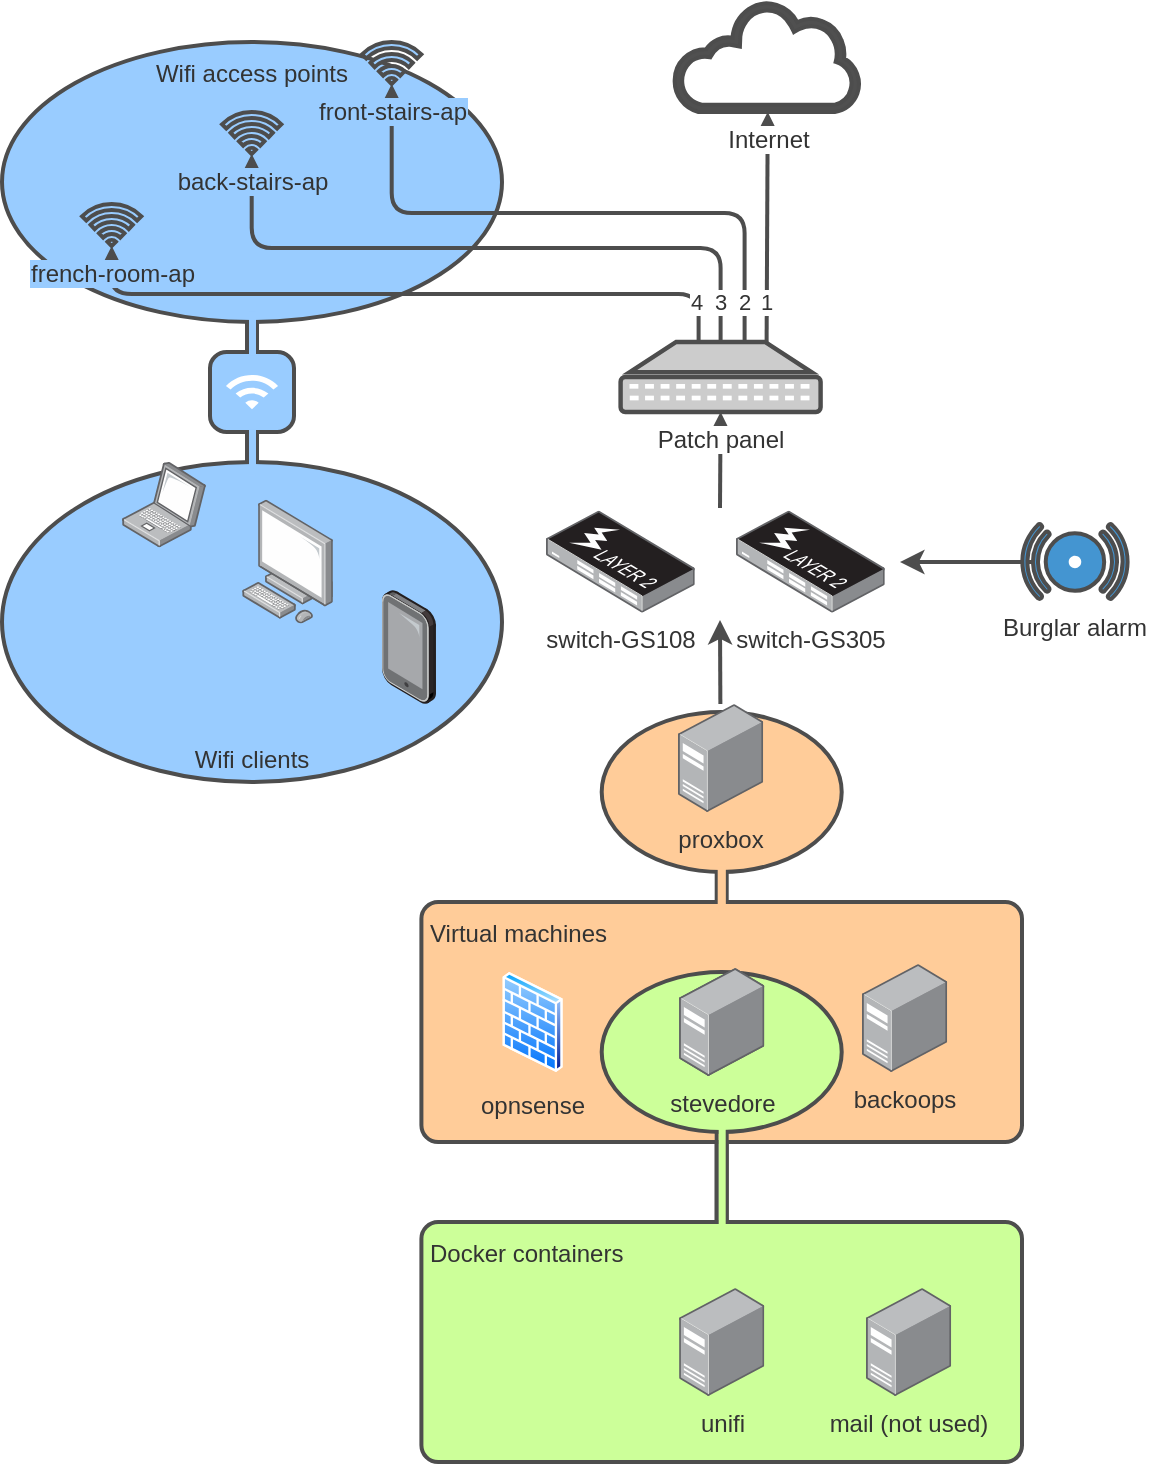 <mxfile scale="1" border="20">
    <diagram id="A1W05tb5E-x1zZGbUSat" name="Page-1">
        <mxGraphModel dx="779" dy="297" grid="0" gridSize="10" guides="1" tooltips="1" connect="1" arrows="1" fold="1" page="1" pageScale="1" pageWidth="827" pageHeight="1169" background="#ffffff" math="0" shadow="0">
            <root>
                <mxCell id="0"/>
                <mxCell id="1" parent="0"/>
                <mxCell id="70" value="" style="shape=link;endArrow=classic;html=1;shadow=0;labelBackgroundColor=#FFFFFF;strokeColor=#4D4D4D;strokeWidth=2;fontColor=#333333;sourcePerimeterSpacing=0;fillColor=#CCFF99;targetPerimeterSpacing=0;endSize=6;rounded=1;exitX=0.5;exitY=0;exitDx=0;exitDy=0;entryX=0.5;entryY=1;entryDx=0;entryDy=0;" parent="1" source="44" target="48" edge="1">
                    <mxGeometry width="50" height="50" relative="1" as="geometry">
                        <mxPoint x="164.7" y="211" as="sourcePoint"/>
                        <mxPoint x="164.7" y="196" as="targetPoint"/>
                    </mxGeometry>
                </mxCell>
                <mxCell id="63" value="" style="edgeStyle=none;shape=link;rounded=1;html=1;shadow=0;labelBackgroundColor=#FFFFFF;strokeColor=#4D4D4D;strokeWidth=2;fontColor=#333333;endArrow=none;endFill=0;endSize=6;sourcePerimeterSpacing=0;targetPerimeterSpacing=0;fillColor=#CCFF99;" parent="1" source="27" target="34" edge="1">
                    <mxGeometry relative="1" as="geometry"/>
                </mxCell>
                <mxCell id="27" value="Virtual machines" style="rounded=1;whiteSpace=wrap;html=1;labelPosition=center;verticalLabelPosition=middle;align=left;verticalAlign=top;arcSize=7;spacingTop=2;spacingLeft=2;fillColor=#FFCC99;fontColor=#333333;labelBackgroundColor=#FFCC99;strokeColor=#4D4D4D;strokeWidth=2;spacingBottom=2;spacingRight=2;points=[[0,0,0,0,0],[0,0.25,0,0,0],[0,0.5,0,0,0],[0,0.75,0,0,0],[0,1,0,0,0],[0.25,0,0,0,0],[0.25,1,0,0,0],[0.5,0,0,0,0],[0.5,0.04,0,0,0],[0.5,1,0,0,0],[0.75,0,0,0,0],[0.75,1,0,0,0],[1,0,0,0,0],[1,0.25,0,0,0],[1,0.5,0,0,0],[1,0.75,0,0,0],[1,1,0,0,0]];" parent="1" vertex="1">
                    <mxGeometry x="249.7" y="480" width="300.3" height="120" as="geometry"/>
                </mxCell>
                <mxCell id="57" value="" style="ellipse;whiteSpace=wrap;html=1;labelBackgroundColor=#99CCFF;strokeColor=#4D4D4D;strokeWidth=2;fontColor=#333333;fillColor=#CCFF99;points=[[0,0.5,0,0,0],[0.15,0.15,0,0,0],[0.15,0.85,0,0,0],[0.5,0,0,0,0],[0.5,0.96,0,0,0],[0.5,1,0,0,0],[0.85,0.15,0,0,0],[0.85,0.85,0,0,0],[1,0.5,0,0,0]];" parent="1" vertex="1">
                    <mxGeometry x="339.85" y="515" width="120" height="80" as="geometry"/>
                </mxCell>
                <mxCell id="56" value="" style="ellipse;whiteSpace=wrap;html=1;labelBackgroundColor=#99CCFF;strokeColor=#4D4D4D;strokeWidth=2;fontColor=#333333;fillColor=#FFCC99;points=[[0,0.5,0,0,0],[0.15,0.15,0,0,0],[0.15,0.85,0,0,0],[0.5,0,0,0,0],[0.5,0.96,0,0,0],[0.5,1,0,0,0],[0.85,0.15,0,0,0],[0.85,0.85,0,0,0],[1,0.5,0,0,0]];" parent="1" vertex="1">
                    <mxGeometry x="339.85" y="385" width="120" height="80" as="geometry"/>
                </mxCell>
                <mxCell id="48" value="Wifi access points" style="ellipse;whiteSpace=wrap;html=1;labelBackgroundColor=#99CCFF;strokeColor=#4D4D4D;fontColor=#333333;fillColor=#99CCFF;strokeWidth=2;align=center;verticalAlign=top;spacingTop=2;spacingLeft=2;spacingRight=2;spacingBottom=2;points=[[0,0.5,0,0,0],[0.15,0.15,0,0,0],[0.15,0.85,0,0,0],[0.5,0,0,0,0],[0.5,0.96,0,0,0],[0.5,1,0,0,0],[0.85,0.15,0,0,0],[0.85,0.85,0,0,0],[1,0.5,0,0,0]];" parent="1" vertex="1">
                    <mxGeometry x="40" y="50" width="250" height="140" as="geometry"/>
                </mxCell>
                <mxCell id="44" value="Wifi clients" style="ellipse;whiteSpace=wrap;html=1;labelBackgroundColor=#99CCFF;strokeColor=#4D4D4D;fontColor=#333333;fillColor=#99CCFF;strokeWidth=2;verticalAlign=bottom;spacingTop=2;spacingLeft=2;spacingBottom=2;spacingRight=2;points=[[0,0.5,0,0,0],[0.15,0.14,0,0,0],[0.15,0.86,0,0,0],[0.5,0,0,0,0],[0.5,0.04,0,0,0],[0.5,1,0,0,0],[0.85,0.14,0,0,0],[0.85,0.86,0,0,0],[1,0.5,0,0,0]];" parent="1" vertex="1">
                    <mxGeometry x="40" y="260" width="250" height="160" as="geometry"/>
                </mxCell>
                <mxCell id="15" value="1" style="edgeStyle=none;html=1;exitX=0.73;exitY=0;exitDx=0;exitDy=0;exitPerimeter=0;labelBackgroundColor=#FFFFFF;fontColor=#333333;strokeColor=#4D4D4D;strokeWidth=2;" parent="1" source="3" target="2" edge="1">
                    <mxGeometry x="-0.652" relative="1" as="geometry">
                        <mxPoint as="offset"/>
                    </mxGeometry>
                </mxCell>
                <mxCell id="16" value="2" style="edgeStyle=orthogonalEdgeStyle;html=1;exitX=0.62;exitY=0;exitDx=0;exitDy=0;exitPerimeter=0;labelBackgroundColor=#FFFFFF;strokeColor=#4D4D4D;fontColor=#333333;strokeWidth=2;" parent="1" source="3" target="6" edge="1">
                    <mxGeometry x="-0.87" relative="1" as="geometry">
                        <mxPoint as="offset"/>
                    </mxGeometry>
                </mxCell>
                <mxCell id="17" value="3" style="edgeStyle=orthogonalEdgeStyle;html=1;exitX=0.5;exitY=0;exitDx=0;exitDy=0;exitPerimeter=0;labelBackgroundColor=#FFFFFF;strokeColor=#4D4D4D;fontColor=#333333;strokeWidth=2;" parent="1" source="3" target="5" edge="1">
                    <mxGeometry x="-0.879" relative="1" as="geometry">
                        <mxPoint as="offset"/>
                    </mxGeometry>
                </mxCell>
                <mxCell id="18" value="4" style="edgeStyle=orthogonalEdgeStyle;html=1;exitX=0.39;exitY=0;exitDx=0;exitDy=0;exitPerimeter=0;labelBackgroundColor=#FFFFFF;strokeColor=#4D4D4D;fontColor=#333333;strokeWidth=2;" parent="1" source="3" target="4" edge="1">
                    <mxGeometry x="-0.884" y="1" relative="1" as="geometry">
                        <mxPoint as="offset"/>
                    </mxGeometry>
                </mxCell>
                <mxCell id="4" value="french-room-ap" style="html=1;verticalLabelPosition=bottom;align=center;labelBackgroundColor=#99CCFF;verticalAlign=top;strokeWidth=2;strokeColor=#4D4D4D;shadow=0;dashed=0;shape=mxgraph.ios7.icons.wifi;pointerEvents=1;fontColor=#333333;fillColor=#99CCFF;" parent="1" vertex="1">
                    <mxGeometry x="80" y="131" width="29.7" height="21" as="geometry"/>
                </mxCell>
                <mxCell id="5" value="back-stairs-ap" style="html=1;verticalLabelPosition=bottom;align=center;labelBackgroundColor=#99CCFF;verticalAlign=top;strokeWidth=2;strokeColor=#4D4D4D;shadow=0;dashed=0;shape=mxgraph.ios7.icons.wifi;pointerEvents=1;fontColor=#333333;fillColor=#99CCFF;" parent="1" vertex="1">
                    <mxGeometry x="150" y="85" width="29.7" height="21" as="geometry"/>
                </mxCell>
                <mxCell id="6" value="front-stairs-ap" style="html=1;verticalLabelPosition=bottom;align=center;labelBackgroundColor=#99CCFF;verticalAlign=top;strokeWidth=2;strokeColor=#4D4D4D;shadow=0;dashed=0;shape=mxgraph.ios7.icons.wifi;pointerEvents=1;fontColor=#333333;fillColor=#99CCFF;" parent="1" vertex="1">
                    <mxGeometry x="220" y="50" width="29.7" height="21" as="geometry"/>
                </mxCell>
                <mxCell id="29" style="edgeStyle=none;html=1;entryX=0.5;entryY=1;entryDx=0;entryDy=0;entryPerimeter=0;labelBackgroundColor=#FFFFFF;fontColor=#333333;strokeColor=#4D4D4D;strokeWidth=2;" parent="1" target="3" edge="1">
                    <mxGeometry relative="1" as="geometry">
                        <mxPoint x="399" y="283" as="sourcePoint"/>
                    </mxGeometry>
                </mxCell>
                <mxCell id="2" value="Internet" style="sketch=0;pointerEvents=1;shadow=0;dashed=0;html=1;strokeColor=#4D4D4D;fillColor=#505050;labelPosition=center;verticalLabelPosition=bottom;outlineConnect=0;verticalAlign=top;align=center;shape=mxgraph.office.clouds.cloud;labelBackgroundColor=#FFFFFF;fontColor=#333333;strokeWidth=2;" parent="1" vertex="1">
                    <mxGeometry x="376" y="30" width="94" height="55" as="geometry"/>
                </mxCell>
                <mxCell id="38" style="edgeStyle=none;html=1;labelBackgroundColor=#FFFFFF;fontColor=#333333;strokeColor=#4D4D4D;strokeWidth=2;" parent="1" source="22" edge="1">
                    <mxGeometry relative="1" as="geometry">
                        <mxPoint x="399" y="339" as="targetPoint"/>
                    </mxGeometry>
                </mxCell>
                <mxCell id="40" style="edgeStyle=none;html=1;labelBackgroundColor=#FFFFFF;fontColor=#333333;strokeColor=#4D4D4D;strokeWidth=2;startArrow=none;" parent="1" source="31" edge="1">
                    <mxGeometry relative="1" as="geometry">
                        <mxPoint x="489" y="310" as="targetPoint"/>
                        <Array as="points">
                            <mxPoint x="559" y="310"/>
                        </Array>
                    </mxGeometry>
                </mxCell>
                <mxCell id="33" value="Docker containers" style="rounded=1;whiteSpace=wrap;html=1;labelPosition=center;verticalLabelPosition=middle;align=left;verticalAlign=top;arcSize=7;spacingTop=2;spacingLeft=2;fillColor=#CCFF99;fontColor=#333333;labelBackgroundColor=#CCFF99;strokeColor=#4D4D4D;strokeWidth=2;spacingBottom=2;spacingRight=2;points=[[0,0,0,0,0],[0,0.25,0,0,0],[0,0.5,0,0,0],[0,0.75,0,0,0],[0,1,0,0,0],[0.25,0,0,0,0],[0.25,1,0,0,0],[0.5,0,0,0,0],[0.5,0.04,0,0,0],[0.5,1,0,0,0],[0.75,0,0,0,0],[0.75,1,0,0,0],[1,0,0,0,0],[1,0.25,0,0,0],[1,0.5,0,0,0],[1,0.75,0,0,0],[1,1,0,0,0]];" parent="1" vertex="1">
                    <mxGeometry x="249.7" y="640" width="300.3" height="120" as="geometry"/>
                </mxCell>
                <mxCell id="34" value="unifi" style="points=[];aspect=fixed;html=1;align=center;shadow=0;dashed=0;image;image=img/lib/allied_telesis/computer_and_terminals/Server_Desktop.svg;fontColor=#333333;labelBackgroundColor=#CCFF99;strokeColor=#4D4D4D;strokeWidth=2;" parent="1" vertex="1">
                    <mxGeometry x="378.55" y="673" width="42.6" height="54" as="geometry"/>
                </mxCell>
                <mxCell id="35" value="mail (not used)" style="points=[];aspect=fixed;html=1;align=center;shadow=0;dashed=0;image;image=img/lib/allied_telesis/computer_and_terminals/Server_Desktop.svg;fontColor=#333333;labelBackgroundColor=#CCFF99;strokeColor=#4D4D4D;strokeWidth=2;" parent="1" vertex="1">
                    <mxGeometry x="472" y="673" width="42.6" height="54" as="geometry"/>
                </mxCell>
                <mxCell id="3" value="Patch panel" style="fontColor=#333333;verticalAlign=top;verticalLabelPosition=bottom;labelPosition=center;align=center;html=1;outlineConnect=0;fillColor=#CCCCCC;strokeColor=#4D4D4D;gradientColor=none;gradientDirection=north;strokeWidth=2;shape=mxgraph.networks.patch_panel;labelBackgroundColor=#FFFFFF;points=[[0.02,0.51,0,0,0],[0.02,0.97,0,0,0],[0.28,0,0,0,0],[0.39,0,0,0,0],[0.5,0,0,0,0],[0.5,1,0,0,0],[0.62,0,0,0,0],[0.73,0,0,0,0],[0.98,0.51,0,0,0],[0.98,0.97,0,0,0]];" parent="1" vertex="1">
                    <mxGeometry x="349.3" y="200" width="100" height="35" as="geometry"/>
                </mxCell>
                <mxCell id="20" value="switch-GS108" style="points=[];aspect=fixed;html=1;align=center;shadow=0;dashed=0;image;image=img/lib/allied_telesis/switch/Switch_24_port_L2_POE.svg;labelBackgroundColor=#FFFFFF;fontColor=#333333;strokeColor=#4D4D4D;strokeWidth=2;" parent="1" vertex="1">
                    <mxGeometry x="312" y="284.3" width="74.4" height="51" as="geometry"/>
                </mxCell>
                <mxCell id="22" value="proxbox" style="points=[];aspect=fixed;html=1;align=center;shadow=0;dashed=0;image;image=img/lib/allied_telesis/computer_and_terminals/Server_Desktop.svg;fontColor=#333333;labelBackgroundColor=#FFCC99;strokeColor=#4D4D4D;strokeWidth=2;" parent="1" vertex="1">
                    <mxGeometry x="378" y="381" width="42.6" height="54" as="geometry"/>
                </mxCell>
                <mxCell id="31" value="Burglar alarm" style="shadow=0;dashed=0;html=1;strokeColor=#4D4D4D;fillColor=#4495D1;labelPosition=center;verticalLabelPosition=bottom;verticalAlign=top;align=center;outlineConnect=0;shape=mxgraph.veeam.2d.alarm;labelBackgroundColor=#FFFFFF;fontColor=#333333;strokeWidth=2;" parent="1" vertex="1">
                    <mxGeometry x="550" y="291" width="52.8" height="37.6" as="geometry"/>
                </mxCell>
                <mxCell id="23" value="stevedore" style="points=[];aspect=fixed;html=1;align=center;shadow=0;dashed=0;image;image=img/lib/allied_telesis/computer_and_terminals/Server_Desktop.svg;fontColor=#333333;labelBackgroundColor=#FFCC99;strokeColor=#4D4D4D;strokeWidth=2;" parent="1" vertex="1">
                    <mxGeometry x="378.55" y="513" width="42.6" height="54" as="geometry"/>
                </mxCell>
                <mxCell id="24" value="backoops" style="points=[];aspect=fixed;html=1;align=center;shadow=0;dashed=0;image;image=img/lib/allied_telesis/computer_and_terminals/Server_Desktop.svg;fontColor=#333333;labelBackgroundColor=#FFCC99;strokeColor=#4D4D4D;strokeWidth=2;" parent="1" vertex="1">
                    <mxGeometry x="470" y="511" width="42.6" height="54" as="geometry"/>
                </mxCell>
                <mxCell id="26" value="opnsense" style="aspect=fixed;perimeter=ellipsePerimeter;html=1;align=center;shadow=0;dashed=0;spacingTop=3;image;image=img/lib/active_directory/firewall.svg;fontColor=#333333;labelBackgroundColor=#FFCC99;strokeColor=#4D4D4D;strokeWidth=2;" parent="1" vertex="1">
                    <mxGeometry x="290" y="515" width="30.5" height="50" as="geometry"/>
                </mxCell>
                <mxCell id="41" value="" style="points=[];aspect=fixed;html=1;align=center;shadow=0;dashed=0;image;image=img/lib/allied_telesis/computer_and_terminals/Personal_Computer.svg;labelBackgroundColor=#99CCFF;strokeColor=#4D4D4D;fontColor=#333333;fillColor=#99CCFF;strokeWidth=2;" parent="1" vertex="1">
                    <mxGeometry x="160" y="278.9" width="45.6" height="61.8" as="geometry"/>
                </mxCell>
                <mxCell id="42" value="" style="points=[];aspect=fixed;html=1;align=center;shadow=0;dashed=0;image;image=img/lib/allied_telesis/computer_and_terminals/Laptop.svg;labelBackgroundColor=#99CCFF;strokeColor=#4D4D4D;fontColor=#333333;fillColor=#99CCFF;strokeWidth=2;" parent="1" vertex="1">
                    <mxGeometry x="100" y="260" width="42" height="42.6" as="geometry"/>
                </mxCell>
                <mxCell id="43" value="" style="points=[];aspect=fixed;html=1;align=center;shadow=0;dashed=0;image;image=img/lib/allied_telesis/computer_and_terminals/Tablet.svg;labelBackgroundColor=#99CCFF;strokeColor=#4D4D4D;fontColor=#333333;fillColor=#99CCFF;strokeWidth=2;" parent="1" vertex="1">
                    <mxGeometry x="230" y="324" width="27" height="57" as="geometry"/>
                </mxCell>
                <mxCell id="62" value="" style="shape=link;endArrow=classic;html=1;shadow=0;labelBackgroundColor=#FFFFFF;strokeColor=#4D4D4D;strokeWidth=2;fontColor=#333333;sourcePerimeterSpacing=0;fillColor=#CCFF99;entryX=0.5;entryY=1;entryDx=0;entryDy=0;targetPerimeterSpacing=0;endSize=6;rounded=1;" parent="1" source="33" target="57" edge="1">
                    <mxGeometry width="50" height="50" relative="1" as="geometry">
                        <mxPoint x="616" y="617" as="sourcePoint"/>
                        <mxPoint x="666" y="567" as="targetPoint"/>
                    </mxGeometry>
                </mxCell>
                <mxCell id="64" value="" style="shape=link;endArrow=classic;html=1;shadow=0;labelBackgroundColor=#FFFFFF;strokeColor=#4D4D4D;strokeWidth=2;fontColor=#333333;sourcePerimeterSpacing=0;fillColor=#CCFF99;targetPerimeterSpacing=0;endSize=6;rounded=1;exitX=0.5;exitY=0;exitDx=0;exitDy=0;exitPerimeter=0;entryX=0.5;entryY=1;entryDx=0;entryDy=0;entryPerimeter=0;" parent="1" source="27" target="56" edge="1">
                    <mxGeometry width="50" height="50" relative="1" as="geometry">
                        <mxPoint x="383.0" y="502" as="sourcePoint"/>
                        <mxPoint x="399" y="465" as="targetPoint"/>
                    </mxGeometry>
                </mxCell>
                <mxCell id="65" value="" style="endArrow=none;html=1;shadow=0;labelBackgroundColor=#FFFFFF;strokeColor=#FFCC99;strokeWidth=4;fontColor=#333333;sourcePerimeterSpacing=0;entryX=0.5;entryY=0.96;entryDx=0;entryDy=0;entryPerimeter=0;exitX=0.5;exitY=0.04;exitDx=0;exitDy=0;exitPerimeter=0;" parent="1" source="27" target="56" edge="1">
                    <mxGeometry width="50" height="50" relative="1" as="geometry">
                        <mxPoint x="409.85" y="496.0" as="sourcePoint"/>
                        <mxPoint x="409.85" y="443.0" as="targetPoint"/>
                    </mxGeometry>
                </mxCell>
                <mxCell id="61" value="" style="endArrow=none;html=1;shadow=0;labelBackgroundColor=#FFFFFF;strokeColor=#CCFF99;strokeWidth=3.5;fontColor=#333333;sourcePerimeterSpacing=0;entryX=0.5;entryY=0.96;entryDx=0;entryDy=0;entryPerimeter=0;exitX=0.5;exitY=0.04;exitDx=0;exitDy=0;exitPerimeter=0;" parent="1" source="33" target="57" edge="1">
                    <mxGeometry width="50" height="50" relative="1" as="geometry">
                        <mxPoint x="649" y="687" as="sourcePoint"/>
                        <mxPoint x="400" y="593" as="targetPoint"/>
                    </mxGeometry>
                </mxCell>
                <mxCell id="66" value="" style="endArrow=none;html=1;shadow=0;labelBackgroundColor=#FFFFFF;strokeColor=#FFCC99;strokeWidth=3.5;fontColor=#333333;sourcePerimeterSpacing=0;entryX=0.5;entryY=0.96;entryDx=0;entryDy=0;entryPerimeter=0;exitX=0.5;exitY=0.04;exitDx=0;exitDy=0;exitPerimeter=0;" parent="1" edge="1">
                    <mxGeometry width="50" height="50" relative="1" as="geometry">
                        <mxPoint x="399.74" y="484.8" as="sourcePoint"/>
                        <mxPoint x="399.74" y="461.8" as="targetPoint"/>
                    </mxGeometry>
                </mxCell>
                <mxCell id="67" value="stevedore" style="points=[];aspect=fixed;html=1;align=center;shadow=0;dashed=0;image;image=img/lib/allied_telesis/computer_and_terminals/Server_Desktop.svg;fontColor=#333333;labelBackgroundColor=#CCFF99;strokeColor=#4D4D4D;strokeWidth=2;" parent="1" vertex="1">
                    <mxGeometry x="378.55" y="513" width="42.6" height="54" as="geometry"/>
                </mxCell>
                <mxCell id="68" value="opnsense" style="aspect=fixed;perimeter=ellipsePerimeter;html=1;align=center;shadow=0;dashed=0;spacingTop=3;image;image=img/lib/active_directory/firewall.svg;fontColor=#333333;labelBackgroundColor=#FFCC99;strokeColor=#4D4D4D;strokeWidth=2;" parent="1" vertex="1">
                    <mxGeometry x="290" y="515" width="30.5" height="50" as="geometry"/>
                </mxCell>
                <mxCell id="47" value="" style="html=1;strokeWidth=2;shadow=0;dashed=0;shape=mxgraph.ios7.misc.wifi;fillColor=#99CCFF;strokeColor=#4D4D4D;buttonText=;strokeColor2=#222222;fontColor=#222222;fontSize=8;verticalLabelPosition=bottom;verticalAlign=top;align=center;sketch=0;labelBackgroundColor=none;points=[[0.5,0.05,0,0,0],[0.5,0.96,0,0,0]];" parent="1" vertex="1">
                    <mxGeometry x="144" y="205" width="42" height="40" as="geometry"/>
                </mxCell>
                <mxCell id="69" value="" style="endArrow=none;html=1;shadow=0;labelBackgroundColor=#FFFFFF;strokeColor=#99CCFF;strokeWidth=3.5;fontColor=#333333;sourcePerimeterSpacing=0;entryX=0.5;entryY=0.96;entryDx=0;entryDy=0;entryPerimeter=0;exitX=0.5;exitY=0.04;exitDx=0;exitDy=0;exitPerimeter=0;" parent="1" source="47" target="48" edge="1">
                    <mxGeometry width="50" height="50" relative="1" as="geometry">
                        <mxPoint x="164.85" y="252.0" as="sourcePoint"/>
                        <mxPoint x="164.85" y="229.0" as="targetPoint"/>
                    </mxGeometry>
                </mxCell>
                <mxCell id="72" value="" style="endArrow=none;html=1;shadow=0;labelBackgroundColor=#FFFFFF;strokeColor=#99CCFF;strokeWidth=3.5;fontColor=#333333;sourcePerimeterSpacing=0;entryX=0.5;entryY=0.96;entryDx=0;entryDy=0;entryPerimeter=0;exitX=0.5;exitY=0.04;exitDx=0;exitDy=0;exitPerimeter=0;" parent="1" source="44" target="47" edge="1">
                    <mxGeometry width="50" height="50" relative="1" as="geometry">
                        <mxPoint x="173" y="270.2" as="sourcePoint"/>
                        <mxPoint x="173" y="248.0" as="targetPoint"/>
                    </mxGeometry>
                </mxCell>
                <mxCell id="73" value="switch-GS305" style="points=[];aspect=fixed;html=1;align=center;shadow=0;dashed=0;image;image=img/lib/allied_telesis/switch/Switch_24_port_L2_POE.svg;labelBackgroundColor=#FFFFFF;fontColor=#333333;strokeColor=#4D4D4D;strokeWidth=2;" vertex="1" parent="1">
                    <mxGeometry x="407.0" y="284.3" width="74.4" height="51" as="geometry"/>
                </mxCell>
            </root>
        </mxGraphModel>
    </diagram>
</mxfile>
